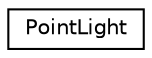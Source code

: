 digraph "Graphical Class Hierarchy"
{
  edge [fontname="Helvetica",fontsize="10",labelfontname="Helvetica",labelfontsize="10"];
  node [fontname="Helvetica",fontsize="10",shape=record];
  rankdir="LR";
  Node1 [label="PointLight",height=0.2,width=0.4,color="black", fillcolor="white", style="filled",URL="$class_point_light.html"];
}
